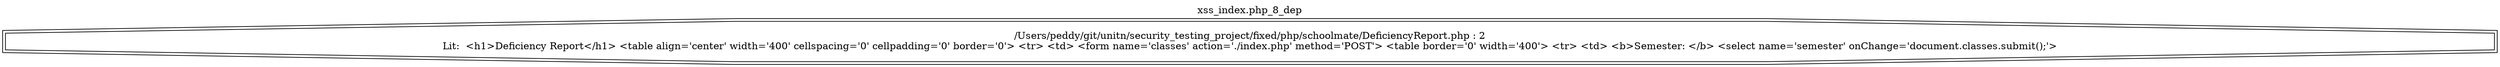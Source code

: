 digraph cfg {
  label="xss_index.php_8_dep";
  labelloc=t;
  n1 [shape=doubleoctagon, label="/Users/peddy/git/unitn/security_testing_project/fixed/php/schoolmate/DeficiencyReport.php : 2\nLit:  <h1>Deficiency Report</h1> <table align='center' width='400' cellspacing='0' cellpadding='0' border='0'> <tr> <td> <form name='classes' action='./index.php' method='POST'> <table border='0' width='400'> <tr> <td> <b>Semester: </b> <select name='semester' onChange='document.classes.submit();'>\n"];
}
